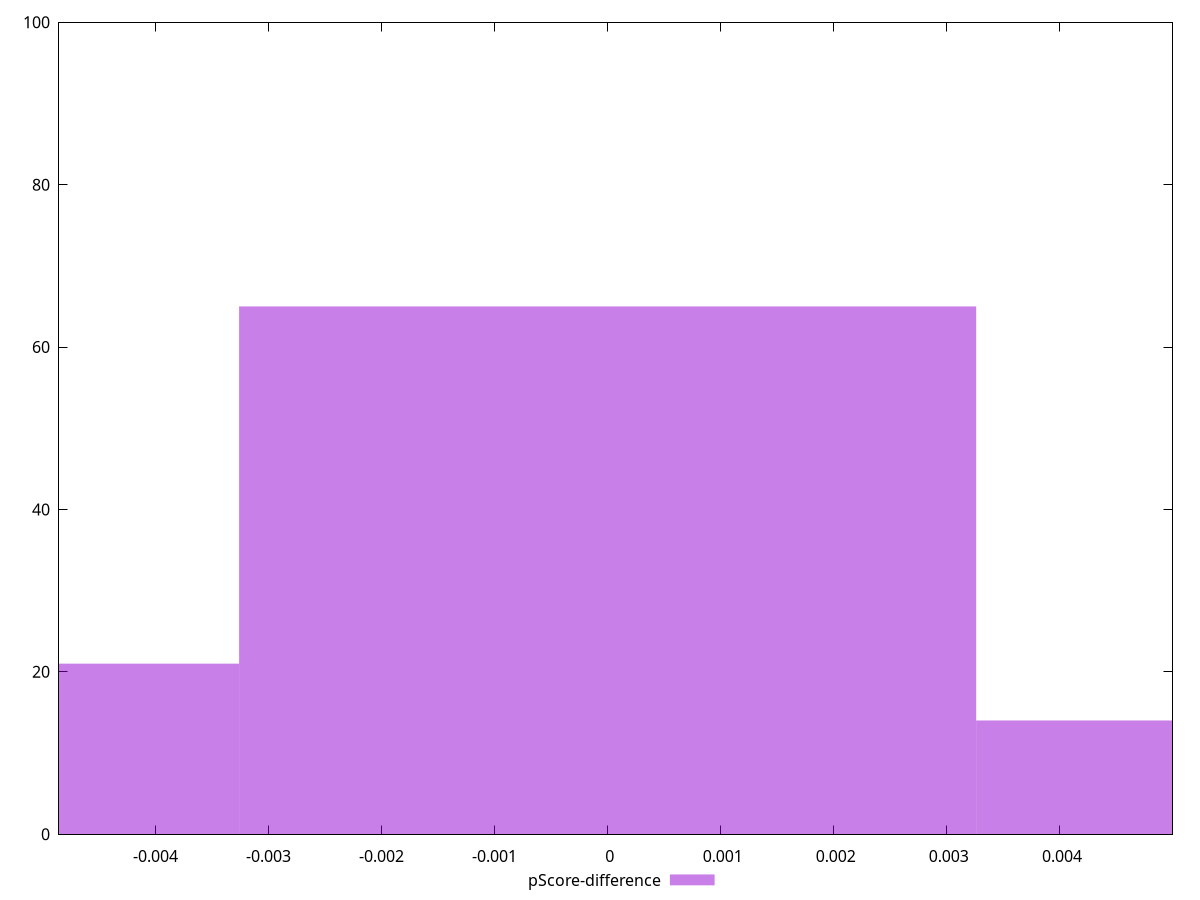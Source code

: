 reset

$pScoreDifference <<EOF
0.006519719067786784 14
-0.006519719067786784 21
0 65
EOF

set key outside below
set boxwidth 0.006519719067786784
set xrange [-0.004853035870411082:0.004996091014849879]
set yrange [0:100]
set trange [0:100]
set style fill transparent solid 0.5 noborder
set terminal svg size 640, 490 enhanced background rgb 'white'
set output "report_00015_2021-02-09T16-11-33.973Z/bootup-time/samples/pages+cached+noadtech+nomedia/pScore-difference/histogram.svg"

plot $pScoreDifference title "pScore-difference" with boxes

reset
